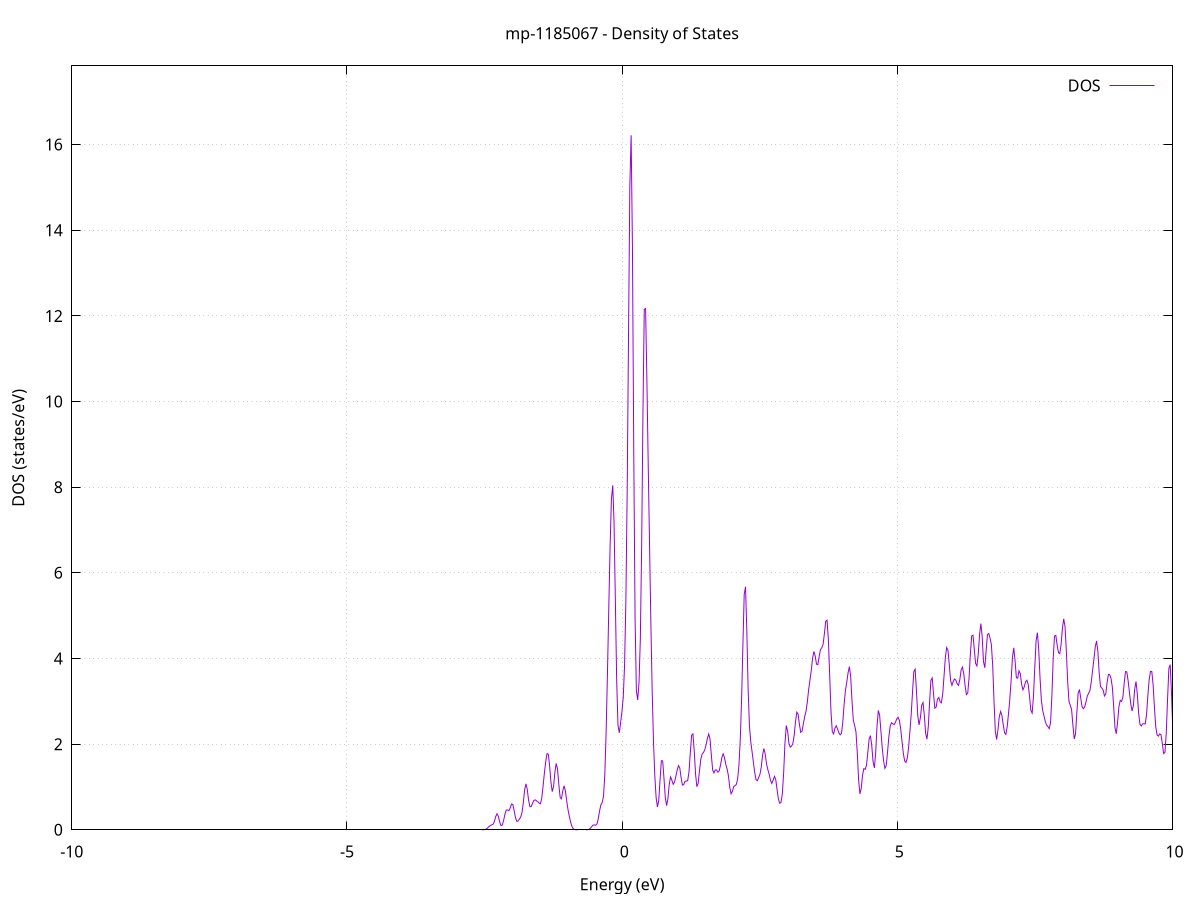 set title 'mp-1185067 - Density of States'
set xlabel 'Energy (eV)'
set ylabel 'DOS (states/eV)'
set grid
set xrange [-10:10]
set yrange [0:17.838]
set xzeroaxis lt -1
set terminal png size 800,600
set output 'mp-1185067_dos_gnuplot.png'
plot '-' using 1:2 with lines title 'DOS'
-33.760300 0.000000
-33.736400 0.000000
-33.712500 0.000000
-33.688600 0.000000
-33.664700 0.000000
-33.640800 0.000000
-33.616900 0.000000
-33.593000 0.000000
-33.569100 0.000000
-33.545300 0.000000
-33.521400 0.000000
-33.497500 0.000000
-33.473600 0.000000
-33.449700 0.000000
-33.425800 0.000000
-33.401900 0.000000
-33.378000 0.000000
-33.354100 0.000000
-33.330200 0.000000
-33.306400 0.000000
-33.282500 0.000000
-33.258600 0.000000
-33.234700 0.000000
-33.210800 0.000000
-33.186900 0.000000
-33.163000 0.000000
-33.139100 0.000000
-33.115200 0.000000
-33.091400 0.000000
-33.067500 0.000000
-33.043600 0.000000
-33.019700 0.000000
-32.995800 0.000000
-32.971900 0.000000
-32.948000 0.000000
-32.924100 0.000000
-32.900200 0.000000
-32.876300 0.000000
-32.852500 0.000000
-32.828600 0.000000
-32.804700 0.000000
-32.780800 0.000000
-32.756900 0.000000
-32.733000 0.000000
-32.709100 0.000000
-32.685200 0.000000
-32.661300 0.000000
-32.637400 0.000000
-32.613600 0.000000
-32.589700 0.000000
-32.565800 0.000000
-32.541900 0.000000
-32.518000 0.000000
-32.494100 0.000000
-32.470200 0.000000
-32.446300 0.000000
-32.422400 0.000000
-32.398500 0.000000
-32.374700 0.000000
-32.350800 0.000000
-32.326900 0.000000
-32.303000 0.000000
-32.279100 0.000000
-32.255200 0.000000
-32.231300 0.000000
-32.207400 0.000000
-32.183500 0.000000
-32.159600 0.000000
-32.135800 0.000000
-32.111900 0.000000
-32.088000 0.000000
-32.064100 0.000000
-32.040200 0.000000
-32.016300 0.000000
-31.992400 0.000000
-31.968500 0.000000
-31.944600 0.000000
-31.920700 0.000000
-31.896900 0.000000
-31.873000 0.000000
-31.849100 0.000000
-31.825200 0.000000
-31.801300 0.000000
-31.777400 0.000000
-31.753500 0.000000
-31.729600 0.000900
-31.705700 0.012700
-31.681800 0.117400
-31.658000 0.697300
-31.634100 2.663400
-31.610200 6.548500
-31.586300 10.370500
-31.562400 10.582100
-31.538500 6.957700
-31.514600 2.946700
-31.490700 0.803700
-31.466800 0.146400
-31.442900 0.082100
-31.419100 0.508900
-31.395200 2.509500
-31.371300 8.004000
-31.347400 16.488500
-31.323500 21.950200
-31.299600 18.887800
-31.275700 10.504100
-31.251800 3.773900
-31.227900 0.875300
-31.204000 0.130900
-31.180200 0.012600
-31.156300 0.000800
-31.132400 0.000000
-31.108500 0.000000
-31.084600 0.000000
-31.060700 0.000000
-31.036800 0.000000
-31.012900 0.000000
-30.989000 0.000000
-30.965100 0.000000
-30.941300 0.000000
-30.917400 0.000000
-30.893500 0.000000
-30.869600 0.000000
-30.845700 0.000000
-30.821800 0.000000
-30.797900 0.000000
-30.774000 0.000000
-30.750100 0.000000
-30.726300 0.000000
-30.702400 0.000000
-30.678500 0.000000
-30.654600 0.000000
-30.630700 0.000000
-30.606800 0.000000
-30.582900 0.000000
-30.559000 0.000000
-30.535100 0.000000
-30.511200 0.000000
-30.487400 0.000000
-30.463500 0.000000
-30.439600 0.000000
-30.415700 0.000000
-30.391800 0.000000
-30.367900 0.000000
-30.344000 0.000000
-30.320100 0.000000
-30.296200 0.000000
-30.272300 0.000000
-30.248500 0.000000
-30.224600 0.000000
-30.200700 0.000000
-30.176800 0.000000
-30.152900 0.000000
-30.129000 0.000000
-30.105100 0.000000
-30.081200 0.000000
-30.057300 0.000000
-30.033400 0.000000
-30.009600 0.000000
-29.985700 0.000000
-29.961800 0.000000
-29.937900 0.000000
-29.914000 0.000000
-29.890100 0.000000
-29.866200 0.000000
-29.842300 0.000000
-29.818400 0.000000
-29.794500 0.000000
-29.770700 0.000000
-29.746800 0.000000
-29.722900 0.000000
-29.699000 0.000000
-29.675100 0.000000
-29.651200 0.000000
-29.627300 0.000000
-29.603400 0.000000
-29.579500 0.000000
-29.555600 0.000000
-29.531800 0.000000
-29.507900 0.000000
-29.484000 0.000000
-29.460100 0.000000
-29.436200 0.000000
-29.412300 0.000000
-29.388400 0.000000
-29.364500 0.000000
-29.340600 0.000000
-29.316700 0.000000
-29.292900 0.000000
-29.269000 0.000000
-29.245100 0.000000
-29.221200 0.000000
-29.197300 0.000000
-29.173400 0.000000
-29.149500 0.000000
-29.125600 0.000000
-29.101700 0.000000
-29.077800 0.000000
-29.054000 0.000000
-29.030100 0.000000
-29.006200 0.000000
-28.982300 0.000000
-28.958400 0.000000
-28.934500 0.000000
-28.910600 0.000000
-28.886700 0.000000
-28.862800 0.000000
-28.838900 0.000000
-28.815100 0.000000
-28.791200 0.000000
-28.767300 0.000000
-28.743400 0.000000
-28.719500 0.000000
-28.695600 0.000000
-28.671700 0.000000
-28.647800 0.000000
-28.623900 0.000000
-28.600100 0.000000
-28.576200 0.000000
-28.552300 0.000000
-28.528400 0.000000
-28.504500 0.000000
-28.480600 0.000000
-28.456700 0.000000
-28.432800 0.000000
-28.408900 0.000000
-28.385000 0.000000
-28.361200 0.000000
-28.337300 0.000000
-28.313400 0.000000
-28.289500 0.000000
-28.265600 0.000000
-28.241700 0.000000
-28.217800 0.000000
-28.193900 0.000000
-28.170000 0.000000
-28.146100 0.000000
-28.122300 0.000000
-28.098400 0.000000
-28.074500 0.000000
-28.050600 0.000000
-28.026700 0.000000
-28.002800 0.000000
-27.978900 0.000000
-27.955000 0.000000
-27.931100 0.000000
-27.907200 0.000000
-27.883400 0.000000
-27.859500 0.000000
-27.835600 0.000000
-27.811700 0.000000
-27.787800 0.000000
-27.763900 0.000000
-27.740000 0.000000
-27.716100 0.000000
-27.692200 0.000000
-27.668300 0.000000
-27.644500 0.000000
-27.620600 0.000000
-27.596700 0.000000
-27.572800 0.000000
-27.548900 0.000000
-27.525000 0.000000
-27.501100 0.000000
-27.477200 0.000000
-27.453300 0.000000
-27.429400 0.000000
-27.405600 0.000000
-27.381700 0.000000
-27.357800 0.000000
-27.333900 0.000000
-27.310000 0.000000
-27.286100 0.000000
-27.262200 0.000000
-27.238300 0.000000
-27.214400 0.000000
-27.190500 0.000000
-27.166700 0.000000
-27.142800 0.000000
-27.118900 0.000000
-27.095000 0.000000
-27.071100 0.000000
-27.047200 0.000000
-27.023300 0.000000
-26.999400 0.000000
-26.975500 0.000000
-26.951600 0.000000
-26.927800 0.000000
-26.903900 0.000000
-26.880000 0.000000
-26.856100 0.000000
-26.832200 0.000000
-26.808300 0.000000
-26.784400 0.000000
-26.760500 0.000000
-26.736600 0.000000
-26.712700 0.000000
-26.688900 0.000000
-26.665000 0.000000
-26.641100 0.000000
-26.617200 0.000000
-26.593300 0.000000
-26.569400 0.000000
-26.545500 0.000000
-26.521600 0.000000
-26.497700 0.000000
-26.473900 0.000000
-26.450000 0.000000
-26.426100 0.000000
-26.402200 0.000000
-26.378300 0.000000
-26.354400 0.000000
-26.330500 0.000000
-26.306600 0.000000
-26.282700 0.000000
-26.258800 0.000000
-26.235000 0.000000
-26.211100 0.000000
-26.187200 0.000000
-26.163300 0.000000
-26.139400 0.000000
-26.115500 0.000000
-26.091600 0.000000
-26.067700 0.000000
-26.043800 0.000000
-26.019900 0.000000
-25.996100 0.000000
-25.972200 0.000000
-25.948300 0.000000
-25.924400 0.000000
-25.900500 0.000000
-25.876600 0.000000
-25.852700 0.000000
-25.828800 0.000000
-25.804900 0.000000
-25.781000 0.000000
-25.757200 0.000000
-25.733300 0.000000
-25.709400 0.000000
-25.685500 0.000000
-25.661600 0.000000
-25.637700 0.000000
-25.613800 0.000000
-25.589900 0.000000
-25.566000 0.000000
-25.542100 0.000000
-25.518300 0.000000
-25.494400 0.000000
-25.470500 0.000000
-25.446600 0.000000
-25.422700 0.000000
-25.398800 0.000000
-25.374900 0.000000
-25.351000 0.000000
-25.327100 0.000000
-25.303200 0.000000
-25.279400 0.000000
-25.255500 0.000000
-25.231600 0.000000
-25.207700 0.000000
-25.183800 0.000000
-25.159900 0.000000
-25.136000 0.000000
-25.112100 0.000000
-25.088200 0.000000
-25.064300 0.000000
-25.040500 0.000000
-25.016600 0.000000
-24.992700 0.000000
-24.968800 0.000000
-24.944900 0.000000
-24.921000 0.000000
-24.897100 0.000000
-24.873200 0.000000
-24.849300 0.000000
-24.825400 0.000000
-24.801600 0.000000
-24.777700 0.000000
-24.753800 0.000000
-24.729900 0.000000
-24.706000 0.000000
-24.682100 0.000000
-24.658200 0.000000
-24.634300 0.000000
-24.610400 0.000000
-24.586500 0.000000
-24.562700 0.000000
-24.538800 0.000000
-24.514900 0.000000
-24.491000 0.000000
-24.467100 0.000000
-24.443200 0.000000
-24.419300 0.000000
-24.395400 0.000000
-24.371500 0.000000
-24.347700 0.000000
-24.323800 0.000000
-24.299900 0.000000
-24.276000 0.000000
-24.252100 0.000000
-24.228200 0.000000
-24.204300 0.000000
-24.180400 0.000000
-24.156500 0.000000
-24.132600 0.000000
-24.108800 0.000000
-24.084900 0.000000
-24.061000 0.000000
-24.037100 0.000000
-24.013200 0.000000
-23.989300 0.000000
-23.965400 0.000000
-23.941500 0.000000
-23.917600 0.000000
-23.893700 0.000000
-23.869900 0.000000
-23.846000 0.000000
-23.822100 0.000000
-23.798200 0.000000
-23.774300 0.000000
-23.750400 0.000000
-23.726500 0.000000
-23.702600 0.000000
-23.678700 0.000000
-23.654800 0.000000
-23.631000 0.000000
-23.607100 0.000000
-23.583200 0.000000
-23.559300 0.000000
-23.535400 0.000000
-23.511500 0.000000
-23.487600 0.000000
-23.463700 0.000000
-23.439800 0.000000
-23.415900 0.000000
-23.392100 0.000000
-23.368200 0.000000
-23.344300 0.000000
-23.320400 0.000000
-23.296500 0.000000
-23.272600 0.000000
-23.248700 0.000000
-23.224800 0.000000
-23.200900 0.000000
-23.177000 0.000000
-23.153200 0.000000
-23.129300 0.000000
-23.105400 0.000000
-23.081500 0.000000
-23.057600 0.000000
-23.033700 0.000000
-23.009800 0.000000
-22.985900 0.000000
-22.962000 0.000000
-22.938100 0.000000
-22.914300 0.000000
-22.890400 0.000000
-22.866500 0.000000
-22.842600 0.000000
-22.818700 0.000000
-22.794800 0.000000
-22.770900 0.000000
-22.747000 0.000000
-22.723100 0.000000
-22.699200 0.000000
-22.675400 0.000000
-22.651500 0.000000
-22.627600 0.000000
-22.603700 0.000000
-22.579800 0.000000
-22.555900 0.000000
-22.532000 0.000000
-22.508100 0.000000
-22.484200 0.000000
-22.460300 0.000000
-22.436500 0.000000
-22.412600 0.000000
-22.388700 0.000000
-22.364800 0.000000
-22.340900 0.000000
-22.317000 0.000000
-22.293100 0.000000
-22.269200 0.000000
-22.245300 0.000000
-22.221500 0.000000
-22.197600 0.000000
-22.173700 0.000000
-22.149800 0.000000
-22.125900 0.000000
-22.102000 0.000000
-22.078100 0.000000
-22.054200 0.000000
-22.030300 0.000000
-22.006400 0.000000
-21.982600 0.000000
-21.958700 0.000000
-21.934800 0.000000
-21.910900 0.000000
-21.887000 0.000000
-21.863100 0.000000
-21.839200 0.000000
-21.815300 0.000000
-21.791400 0.000000
-21.767500 0.000000
-21.743700 0.000000
-21.719800 0.000000
-21.695900 0.000000
-21.672000 0.000000
-21.648100 0.000000
-21.624200 0.000000
-21.600300 0.000000
-21.576400 0.000000
-21.552500 0.000000
-21.528600 0.000000
-21.504800 0.000000
-21.480900 0.000000
-21.457000 0.000000
-21.433100 0.000000
-21.409200 0.000000
-21.385300 0.000000
-21.361400 0.000000
-21.337500 0.000000
-21.313600 0.000000
-21.289700 0.000000
-21.265900 0.000000
-21.242000 0.000000
-21.218100 0.000000
-21.194200 0.000000
-21.170300 0.000000
-21.146400 0.000000
-21.122500 0.000000
-21.098600 0.000000
-21.074700 0.000000
-21.050800 0.000000
-21.027000 0.000000
-21.003100 0.000000
-20.979200 0.000000
-20.955300 0.000000
-20.931400 0.000000
-20.907500 0.000000
-20.883600 0.000000
-20.859700 0.000000
-20.835800 0.000000
-20.811900 0.000000
-20.788100 0.000000
-20.764200 0.000000
-20.740300 0.000000
-20.716400 0.000000
-20.692500 0.000000
-20.668600 0.000000
-20.644700 0.000000
-20.620800 0.000000
-20.596900 0.000000
-20.573000 0.000000
-20.549200 0.000000
-20.525300 0.000000
-20.501400 0.000000
-20.477500 0.000000
-20.453600 0.000000
-20.429700 0.000000
-20.405800 0.000000
-20.381900 0.000000
-20.358000 0.000000
-20.334100 0.000000
-20.310300 0.000000
-20.286400 0.000000
-20.262500 0.000000
-20.238600 0.000000
-20.214700 0.000000
-20.190800 0.000000
-20.166900 0.000000
-20.143000 0.000000
-20.119100 0.000000
-20.095200 0.000000
-20.071400 0.000000
-20.047500 0.000000
-20.023600 0.000000
-19.999700 0.000000
-19.975800 0.000000
-19.951900 0.000000
-19.928000 0.000000
-19.904100 0.000000
-19.880200 0.000000
-19.856400 0.000000
-19.832500 0.000000
-19.808600 0.000000
-19.784700 0.000000
-19.760800 0.000000
-19.736900 0.000000
-19.713000 0.000000
-19.689100 0.000000
-19.665200 0.000000
-19.641300 0.000000
-19.617500 0.000000
-19.593600 0.000000
-19.569700 0.000000
-19.545800 0.000000
-19.521900 0.000000
-19.498000 0.000000
-19.474100 0.000000
-19.450200 0.000000
-19.426300 0.000000
-19.402400 0.000000
-19.378600 0.000000
-19.354700 0.000000
-19.330800 0.000000
-19.306900 0.000000
-19.283000 0.000000
-19.259100 0.000000
-19.235200 0.000000
-19.211300 0.000000
-19.187400 0.000000
-19.163500 0.000000
-19.139700 0.000000
-19.115800 0.000000
-19.091900 0.000000
-19.068000 0.000000
-19.044100 0.000000
-19.020200 0.000000
-18.996300 0.000000
-18.972400 0.000000
-18.948500 0.000000
-18.924600 0.000000
-18.900800 0.000000
-18.876900 0.000000
-18.853000 0.000000
-18.829100 0.000000
-18.805200 0.000000
-18.781300 0.000000
-18.757400 0.000000
-18.733500 0.000000
-18.709600 0.000000
-18.685700 0.000000
-18.661900 0.000000
-18.638000 0.000000
-18.614100 0.000000
-18.590200 0.000000
-18.566300 0.000000
-18.542400 0.000000
-18.518500 0.000000
-18.494600 0.000000
-18.470700 0.000000
-18.446800 0.000000
-18.423000 0.000000
-18.399100 0.000000
-18.375200 0.000000
-18.351300 0.000000
-18.327400 0.000000
-18.303500 0.000000
-18.279600 0.000000
-18.255700 0.000000
-18.231800 0.000000
-18.207900 0.000000
-18.184100 0.000000
-18.160200 0.000000
-18.136300 0.000000
-18.112400 0.000000
-18.088500 0.000000
-18.064600 0.000000
-18.040700 0.000000
-18.016800 0.000000
-17.992900 0.000000
-17.969000 0.000000
-17.945200 0.000000
-17.921300 0.000000
-17.897400 0.000000
-17.873500 0.000000
-17.849600 0.000000
-17.825700 0.000000
-17.801800 0.000000
-17.777900 0.000000
-17.754000 0.000000
-17.730200 0.000000
-17.706300 0.000000
-17.682400 0.000000
-17.658500 0.000000
-17.634600 0.000000
-17.610700 0.000000
-17.586800 0.000000
-17.562900 0.000000
-17.539000 0.000000
-17.515100 0.000000
-17.491300 0.000000
-17.467400 0.000000
-17.443500 0.000000
-17.419600 0.000000
-17.395700 0.000000
-17.371800 0.000000
-17.347900 0.000000
-17.324000 0.000000
-17.300100 0.000000
-17.276200 0.000000
-17.252400 0.000000
-17.228500 0.000000
-17.204600 0.000000
-17.180700 0.000000
-17.156800 0.000000
-17.132900 0.000000
-17.109000 0.000000
-17.085100 0.000000
-17.061200 0.000000
-17.037300 0.000000
-17.013500 0.000000
-16.989600 0.000000
-16.965700 0.000000
-16.941800 0.000000
-16.917900 0.000000
-16.894000 0.000000
-16.870100 0.000000
-16.846200 0.000000
-16.822300 0.000000
-16.798400 0.000000
-16.774600 0.000000
-16.750700 0.000000
-16.726800 0.000000
-16.702900 0.000000
-16.679000 0.000000
-16.655100 0.000000
-16.631200 0.000000
-16.607300 0.000000
-16.583400 0.000000
-16.559500 0.000000
-16.535700 0.000000
-16.511800 0.000000
-16.487900 0.000000
-16.464000 0.000000
-16.440100 0.000000
-16.416200 0.000000
-16.392300 0.000000
-16.368400 0.000000
-16.344500 0.000000
-16.320600 0.000000
-16.296800 0.000000
-16.272900 0.000000
-16.249000 0.000000
-16.225100 0.000000
-16.201200 0.000000
-16.177300 0.000000
-16.153400 0.000000
-16.129500 0.000000
-16.105600 0.000000
-16.081700 0.000000
-16.057900 0.000000
-16.034000 0.000000
-16.010100 0.000000
-15.986200 0.000000
-15.962300 0.000000
-15.938400 0.000000
-15.914500 0.000000
-15.890600 0.000000
-15.866700 0.000000
-15.842800 0.000000
-15.819000 0.000000
-15.795100 0.000000
-15.771200 0.000000
-15.747300 0.000000
-15.723400 0.000000
-15.699500 0.000000
-15.675600 0.000000
-15.651700 0.000000
-15.627800 0.000000
-15.604000 0.000000
-15.580100 0.000000
-15.556200 0.000000
-15.532300 0.000000
-15.508400 0.000000
-15.484500 0.000000
-15.460600 0.000000
-15.436700 0.000000
-15.412800 0.000000
-15.388900 0.000000
-15.365100 0.000200
-15.341200 0.002900
-15.317300 0.033500
-15.293400 0.250800
-15.269500 1.220100
-15.245600 3.867400
-15.221700 8.030700
-15.197800 11.161900
-15.173900 11.509200
-15.150000 12.200400
-15.126200 16.800200
-15.102300 21.682400
-15.078400 20.015300
-15.054500 12.300200
-15.030600 5.017800
-15.006700 1.722900
-14.982800 2.088800
-14.958900 5.846300
-14.935000 13.020500
-14.911100 21.826900
-14.887300 30.015300
-14.863400 37.818000
-14.839500 44.266400
-14.815600 43.045400
-14.791700 30.975400
-14.767800 15.464200
-14.743900 5.198000
-14.720000 1.159500
-14.696100 0.170300
-14.672200 0.016400
-14.648400 0.001000
-14.624500 0.000000
-14.600600 0.000000
-14.576700 0.000000
-14.552800 0.000000
-14.528900 0.000000
-14.505000 0.000000
-14.481100 0.000000
-14.457200 0.000000
-14.433300 0.000000
-14.409500 0.000000
-14.385600 0.000000
-14.361700 0.000000
-14.337800 0.000000
-14.313900 0.000000
-14.290000 0.000000
-14.266100 0.000000
-14.242200 0.000000
-14.218300 0.000000
-14.194400 0.000000
-14.170600 0.000000
-14.146700 0.000000
-14.122800 0.000000
-14.098900 0.000000
-14.075000 0.000000
-14.051100 0.000000
-14.027200 0.000000
-14.003300 0.000000
-13.979400 0.000000
-13.955500 0.000000
-13.931700 0.000000
-13.907800 0.000000
-13.883900 0.000000
-13.860000 0.000000
-13.836100 0.000000
-13.812200 0.000000
-13.788300 0.000000
-13.764400 0.000000
-13.740500 0.000000
-13.716600 0.000000
-13.692800 0.000000
-13.668900 0.000000
-13.645000 0.000000
-13.621100 0.000000
-13.597200 0.000000
-13.573300 0.000000
-13.549400 0.000000
-13.525500 0.000000
-13.501600 0.000000
-13.477800 0.000000
-13.453900 0.000000
-13.430000 0.000000
-13.406100 0.000000
-13.382200 0.000000
-13.358300 0.000000
-13.334400 0.000000
-13.310500 0.000000
-13.286600 0.000000
-13.262700 0.000000
-13.238900 0.000000
-13.215000 0.000000
-13.191100 0.000000
-13.167200 0.000000
-13.143300 0.000000
-13.119400 0.000000
-13.095500 0.000000
-13.071600 0.000000
-13.047700 0.000000
-13.023800 0.000000
-13.000000 0.000000
-12.976100 0.000000
-12.952200 0.000000
-12.928300 0.000000
-12.904400 0.000000
-12.880500 0.000000
-12.856600 0.000000
-12.832700 0.000000
-12.808800 0.000000
-12.784900 0.000000
-12.761100 0.000000
-12.737200 0.000000
-12.713300 0.000000
-12.689400 0.000000
-12.665500 0.000000
-12.641600 0.000000
-12.617700 0.000000
-12.593800 0.000000
-12.569900 0.000000
-12.546000 0.000000
-12.522200 0.000000
-12.498300 0.000000
-12.474400 0.000000
-12.450500 0.000000
-12.426600 0.000000
-12.402700 0.000000
-12.378800 0.000000
-12.354900 0.000000
-12.331000 0.000000
-12.307100 0.000000
-12.283300 0.000000
-12.259400 0.000000
-12.235500 0.000000
-12.211600 0.000000
-12.187700 0.000000
-12.163800 0.000000
-12.139900 0.000000
-12.116000 0.000000
-12.092100 0.000000
-12.068200 0.000000
-12.044400 0.000000
-12.020500 0.000000
-11.996600 0.000000
-11.972700 0.000000
-11.948800 0.000000
-11.924900 0.000000
-11.901000 0.000000
-11.877100 0.000000
-11.853200 0.000000
-11.829300 0.000000
-11.805500 0.000000
-11.781600 0.000000
-11.757700 0.000000
-11.733800 0.000000
-11.709900 0.000000
-11.686000 0.000000
-11.662100 0.000000
-11.638200 0.000000
-11.614300 0.000000
-11.590400 0.000000
-11.566600 0.000000
-11.542700 0.000000
-11.518800 0.000000
-11.494900 0.000000
-11.471000 0.000000
-11.447100 0.000000
-11.423200 0.000000
-11.399300 0.000000
-11.375400 0.000000
-11.351600 0.000000
-11.327700 0.000000
-11.303800 0.000000
-11.279900 0.000000
-11.256000 0.000000
-11.232100 0.000000
-11.208200 0.000000
-11.184300 0.000000
-11.160400 0.000000
-11.136500 0.000000
-11.112700 0.000000
-11.088800 0.000000
-11.064900 0.000000
-11.041000 0.000000
-11.017100 0.000000
-10.993200 0.000000
-10.969300 0.000000
-10.945400 0.000000
-10.921500 0.000000
-10.897600 0.000000
-10.873800 0.000000
-10.849900 0.000000
-10.826000 0.000000
-10.802100 0.000000
-10.778200 0.000000
-10.754300 0.000000
-10.730400 0.000000
-10.706500 0.000000
-10.682600 0.000000
-10.658700 0.000000
-10.634900 0.000000
-10.611000 0.000000
-10.587100 0.000000
-10.563200 0.000000
-10.539300 0.000000
-10.515400 0.000000
-10.491500 0.000000
-10.467600 0.000000
-10.443700 0.000000
-10.419800 0.000000
-10.396000 0.000000
-10.372100 0.000000
-10.348200 0.000000
-10.324300 0.000000
-10.300400 0.000000
-10.276500 0.000000
-10.252600 0.000000
-10.228700 0.000000
-10.204800 0.000000
-10.180900 0.000000
-10.157100 0.000000
-10.133200 0.000000
-10.109300 0.000000
-10.085400 0.000000
-10.061500 0.000000
-10.037600 0.000000
-10.013700 0.000000
-9.989800 0.000000
-9.965900 0.000000
-9.942000 0.000000
-9.918200 0.000000
-9.894300 0.000000
-9.870400 0.000000
-9.846500 0.000000
-9.822600 0.000000
-9.798700 0.000000
-9.774800 0.000000
-9.750900 0.000000
-9.727000 0.000000
-9.703100 0.000000
-9.679300 0.000000
-9.655400 0.000000
-9.631500 0.000000
-9.607600 0.000000
-9.583700 0.000000
-9.559800 0.000000
-9.535900 0.000000
-9.512000 0.000000
-9.488100 0.000000
-9.464200 0.000000
-9.440400 0.000000
-9.416500 0.000000
-9.392600 0.000000
-9.368700 0.000000
-9.344800 0.000000
-9.320900 0.000000
-9.297000 0.000000
-9.273100 0.000000
-9.249200 0.000000
-9.225300 0.000000
-9.201500 0.000000
-9.177600 0.000000
-9.153700 0.000000
-9.129800 0.000000
-9.105900 0.000000
-9.082000 0.000000
-9.058100 0.000000
-9.034200 0.000000
-9.010300 0.000000
-8.986500 0.000000
-8.962600 0.000000
-8.938700 0.000000
-8.914800 0.000000
-8.890900 0.000000
-8.867000 0.000000
-8.843100 0.000000
-8.819200 0.000000
-8.795300 0.000000
-8.771400 0.000000
-8.747600 0.000000
-8.723700 0.000000
-8.699800 0.000000
-8.675900 0.000000
-8.652000 0.000000
-8.628100 0.000000
-8.604200 0.000000
-8.580300 0.000000
-8.556400 0.000000
-8.532500 0.000000
-8.508700 0.000000
-8.484800 0.000000
-8.460900 0.000000
-8.437000 0.000000
-8.413100 0.000000
-8.389200 0.000000
-8.365300 0.000000
-8.341400 0.000000
-8.317500 0.000000
-8.293600 0.000000
-8.269800 0.000000
-8.245900 0.000000
-8.222000 0.000000
-8.198100 0.000000
-8.174200 0.000000
-8.150300 0.000000
-8.126400 0.000000
-8.102500 0.000000
-8.078600 0.000000
-8.054700 0.000000
-8.030900 0.000000
-8.007000 0.000000
-7.983100 0.000000
-7.959200 0.000000
-7.935300 0.000000
-7.911400 0.000000
-7.887500 0.000000
-7.863600 0.000000
-7.839700 0.000000
-7.815800 0.000000
-7.792000 0.000000
-7.768100 0.000000
-7.744200 0.000000
-7.720300 0.000000
-7.696400 0.000000
-7.672500 0.000000
-7.648600 0.000000
-7.624700 0.000000
-7.600800 0.000000
-7.576900 0.000000
-7.553100 0.000000
-7.529200 0.000000
-7.505300 0.000000
-7.481400 0.000000
-7.457500 0.000000
-7.433600 0.000000
-7.409700 0.000000
-7.385800 0.000000
-7.361900 0.000000
-7.338000 0.000000
-7.314200 0.000000
-7.290300 0.000000
-7.266400 0.000000
-7.242500 0.000000
-7.218600 0.000000
-7.194700 0.000000
-7.170800 0.000000
-7.146900 0.000000
-7.123000 0.000000
-7.099100 0.000000
-7.075300 0.000000
-7.051400 0.000000
-7.027500 0.000000
-7.003600 0.000000
-6.979700 0.000000
-6.955800 0.000000
-6.931900 0.000000
-6.908000 0.000000
-6.884100 0.000000
-6.860300 0.000000
-6.836400 0.000000
-6.812500 0.000000
-6.788600 0.000000
-6.764700 0.000000
-6.740800 0.000000
-6.716900 0.000000
-6.693000 0.000000
-6.669100 0.000000
-6.645200 0.000000
-6.621400 0.000000
-6.597500 0.000000
-6.573600 0.000000
-6.549700 0.000000
-6.525800 0.000000
-6.501900 0.000000
-6.478000 0.000000
-6.454100 0.000000
-6.430200 0.000000
-6.406300 0.000000
-6.382500 0.000000
-6.358600 0.000000
-6.334700 0.000000
-6.310800 0.000000
-6.286900 0.000000
-6.263000 0.000000
-6.239100 0.000000
-6.215200 0.000000
-6.191300 0.000000
-6.167400 0.000000
-6.143600 0.000000
-6.119700 0.000000
-6.095800 0.000000
-6.071900 0.000000
-6.048000 0.000000
-6.024100 0.000000
-6.000200 0.000000
-5.976300 0.000000
-5.952400 0.000000
-5.928500 0.000000
-5.904700 0.000000
-5.880800 0.000000
-5.856900 0.000000
-5.833000 0.000000
-5.809100 0.000000
-5.785200 0.000000
-5.761300 0.000000
-5.737400 0.000000
-5.713500 0.000000
-5.689600 0.000000
-5.665800 0.000000
-5.641900 0.000000
-5.618000 0.000000
-5.594100 0.000000
-5.570200 0.000000
-5.546300 0.000000
-5.522400 0.000000
-5.498500 0.000000
-5.474600 0.000000
-5.450700 0.000000
-5.426900 0.000000
-5.403000 0.000000
-5.379100 0.000000
-5.355200 0.000000
-5.331300 0.000000
-5.307400 0.000000
-5.283500 0.000000
-5.259600 0.000000
-5.235700 0.000000
-5.211800 0.000000
-5.188000 0.000000
-5.164100 0.000000
-5.140200 0.000000
-5.116300 0.000000
-5.092400 0.000000
-5.068500 0.000000
-5.044600 0.000000
-5.020700 0.000000
-4.996800 0.000000
-4.972900 0.000000
-4.949100 0.000000
-4.925200 0.000000
-4.901300 0.000000
-4.877400 0.000000
-4.853500 0.000000
-4.829600 0.000000
-4.805700 0.000000
-4.781800 0.000000
-4.757900 0.000000
-4.734100 0.000000
-4.710200 0.000000
-4.686300 0.000000
-4.662400 0.000000
-4.638500 0.000000
-4.614600 0.000000
-4.590700 0.000000
-4.566800 0.000000
-4.542900 0.000000
-4.519000 0.000000
-4.495200 0.000000
-4.471300 0.000000
-4.447400 0.000000
-4.423500 0.000000
-4.399600 0.000000
-4.375700 0.000000
-4.351800 0.000000
-4.327900 0.000000
-4.304000 0.000000
-4.280100 0.000000
-4.256300 0.000000
-4.232400 0.000000
-4.208500 0.000000
-4.184600 0.000000
-4.160700 0.000000
-4.136800 0.000000
-4.112900 0.000000
-4.089000 0.000000
-4.065100 0.000000
-4.041200 0.000000
-4.017400 0.000000
-3.993500 0.000000
-3.969600 0.000000
-3.945700 0.000000
-3.921800 0.000000
-3.897900 0.000000
-3.874000 0.000000
-3.850100 0.000000
-3.826200 0.000000
-3.802300 0.000000
-3.778500 0.000000
-3.754600 0.000000
-3.730700 0.000000
-3.706800 0.000000
-3.682900 0.000000
-3.659000 0.000000
-3.635100 0.000000
-3.611200 0.000000
-3.587300 0.000000
-3.563400 0.000000
-3.539600 0.000000
-3.515700 0.000000
-3.491800 0.000000
-3.467900 0.000000
-3.444000 0.000000
-3.420100 0.000000
-3.396200 0.000000
-3.372300 0.000000
-3.348400 0.000000
-3.324500 0.000000
-3.300700 0.000000
-3.276800 0.000000
-3.252900 0.000000
-3.229000 0.000000
-3.205100 0.000000
-3.181200 0.000000
-3.157300 0.000000
-3.133400 0.000000
-3.109500 0.000000
-3.085600 0.000000
-3.061800 0.000000
-3.037900 0.000000
-3.014000 0.000000
-2.990100 0.000000
-2.966200 0.000000
-2.942300 0.000000
-2.918400 0.000000
-2.894500 0.000000
-2.870600 0.000000
-2.846700 0.000000
-2.822900 0.000000
-2.799000 0.000000
-2.775100 0.000000
-2.751200 0.000000
-2.727300 0.000000
-2.703400 0.000000
-2.679500 0.000000
-2.655600 0.000000
-2.631700 0.000000
-2.607900 0.000000
-2.584000 0.000000
-2.560100 0.000000
-2.536200 0.000200
-2.512300 0.001500
-2.488400 0.006800
-2.464500 0.021300
-2.440600 0.046600
-2.416700 0.077000
-2.392800 0.102400
-2.369000 0.114800
-2.345100 0.129300
-2.321200 0.193200
-2.297300 0.308400
-2.273400 0.374900
-2.249500 0.313300
-2.225600 0.183500
-2.201700 0.097800
-2.177800 0.111300
-2.153900 0.217900
-2.130100 0.362600
-2.106200 0.458700
-2.082300 0.463000
-2.058400 0.445300
-2.034500 0.505500
-2.010600 0.601100
-1.986700 0.592600
-1.962800 0.451800
-1.938900 0.285500
-1.915000 0.197400
-1.891200 0.203400
-1.867300 0.249200
-1.843400 0.297500
-1.819500 0.400700
-1.795600 0.634800
-1.771700 0.931800
-1.747800 1.072400
-1.723900 0.941200
-1.700000 0.689200
-1.676100 0.538500
-1.652300 0.542200
-1.628400 0.618500
-1.604500 0.685200
-1.580600 0.698900
-1.556700 0.677200
-1.532800 0.656600
-1.508900 0.622100
-1.485000 0.607000
-1.461100 0.735100
-1.437200 1.014200
-1.413400 1.316400
-1.389500 1.585000
-1.365600 1.778100
-1.341700 1.764500
-1.317800 1.492700
-1.293900 1.111000
-1.270000 0.890600
-1.246100 1.010800
-1.222200 1.344200
-1.198300 1.549300
-1.174500 1.418600
-1.150600 1.060200
-1.126700 0.757100
-1.102800 0.723700
-1.078900 0.907700
-1.055000 1.026300
-1.031100 0.910000
-1.007200 0.672200
-0.983300 0.467600
-0.959400 0.312200
-0.935600 0.177400
-0.911700 0.075900
-0.887800 0.022800
-0.863900 0.004600
-0.840000 0.000600
-0.816100 0.000100
-0.792200 0.000000
-0.768300 0.000000
-0.744400 0.000000
-0.720500 0.000000
-0.696700 0.000000
-0.672800 0.000000
-0.648900 0.000300
-0.625000 0.002200
-0.601100 0.010800
-0.577200 0.034900
-0.553300 0.074500
-0.529400 0.108500
-0.505500 0.114100
-0.481700 0.104800
-0.457800 0.135000
-0.433900 0.256900
-0.410000 0.443100
-0.386100 0.582300
-0.362200 0.637600
-0.338300 0.784700
-0.314400 1.303600
-0.290500 2.309600
-0.266600 3.667300
-0.242800 5.169500
-0.218900 6.615700
-0.195000 7.721100
-0.171100 8.042800
-0.147200 7.179800
-0.123300 5.349700
-0.099400 3.490700
-0.075500 2.438400
-0.051600 2.265800
-0.027700 2.501900
-0.003900 2.757800
0.020000 3.088900
0.043900 3.838100
0.067800 5.354200
0.091700 7.916700
0.115600 11.492300
0.139500 15.024500
0.163400 16.216700
0.187300 13.584100
0.211200 8.792400
0.235000 4.932300
0.258900 3.243100
0.282800 3.032600
0.306700 3.443800
0.330600 4.451000
0.354500 6.620600
0.378400 9.775300
0.402300 12.152900
0.426200 12.172500
0.450100 10.470200
0.473900 8.512400
0.497800 6.668700
0.521700 4.840900
0.545600 3.239800
0.569500 2.058900
0.593400 1.262200
0.617300 0.753400
0.641200 0.531300
0.665100 0.683600
0.689000 1.169700
0.712800 1.613800
0.736700 1.606600
0.760600 1.192500
0.784500 0.744800
0.808400 0.563500
0.832300 0.732000
0.856200 1.064100
0.880100 1.233900
0.904000 1.156400
0.927900 1.061500
0.951700 1.112100
0.975600 1.247600
0.999500 1.393400
1.023400 1.498000
1.047300 1.444100
1.071200 1.220800
1.095100 1.043600
1.119000 1.054200
1.142900 1.132500
1.166800 1.139400
1.190600 1.145300
1.214500 1.352600
1.238400 1.799200
1.262300 2.208200
1.286200 2.240000
1.310100 1.838000
1.334000 1.298300
1.357900 1.006000
1.381800 1.089500
1.405700 1.383100
1.429500 1.649300
1.453400 1.769000
1.477300 1.803900
1.501200 1.866900
1.525100 1.982700
1.549000 2.131100
1.572900 2.236800
1.596800 2.119300
1.620700 1.740100
1.644600 1.396100
1.668400 1.327400
1.692300 1.398300
1.716200 1.395900
1.740100 1.343500
1.764000 1.376600
1.787900 1.515100
1.811800 1.686700
1.835700 1.772700
1.859600 1.683400
1.883400 1.525300
1.907300 1.419300
1.931200 1.260500
1.955100 0.998000
1.979000 0.839800
2.002900 0.895900
2.026800 1.002200
2.050700 1.032700
2.074600 1.056600
2.098500 1.186100
2.122300 1.511700
2.146200 2.108700
2.170100 3.032700
2.194000 4.306000
2.217900 5.495100
2.241800 5.676400
2.265700 4.628100
2.289600 3.267700
2.313500 2.417300
2.337400 2.050700
2.361200 1.819000
2.385100 1.577100
2.409000 1.339900
2.432900 1.170000
2.456800 1.145800
2.480700 1.220100
2.504600 1.298500
2.528500 1.466800
2.552400 1.750900
2.576300 1.898000
2.600100 1.763100
2.624000 1.538000
2.647900 1.402700
2.671800 1.297100
2.695700 1.154800
2.719600 1.082000
2.743500 1.157200
2.767400 1.246900
2.791300 1.169200
2.815200 0.936200
2.839000 0.716800
2.862900 0.618400
2.886800 0.640900
2.910700 0.837300
2.934600 1.332600
2.958500 2.023000
2.982400 2.432600
3.006300 2.308900
3.030200 2.023900
3.054100 1.928500
3.077900 1.951900
3.101800 2.014800
3.125700 2.205200
3.149600 2.518900
3.173500 2.746200
3.197400 2.699900
3.221300 2.458500
3.245200 2.275400
3.269100 2.303000
3.293000 2.478900
3.316800 2.643600
3.340700 2.766800
3.364600 2.980500
3.388500 3.269700
3.412400 3.493200
3.436300 3.716600
3.460200 4.005000
3.484100 4.165100
3.508000 4.058400
3.531900 3.865700
3.555700 3.858100
3.579600 4.044800
3.603500 4.208000
3.627400 4.251200
3.651300 4.329200
3.675200 4.582500
3.699100 4.870900
3.723000 4.894200
3.746900 4.449400
3.770800 3.607500
3.794600 2.760700
3.818500 2.291100
3.842400 2.238900
3.866300 2.371700
3.890200 2.428400
3.914100 2.351000
3.938000 2.264300
3.961900 2.217300
3.985800 2.252000
4.009600 2.512700
4.033500 2.933700
4.057400 3.253800
4.081300 3.447000
4.105200 3.665900
4.129100 3.808300
4.153000 3.569200
4.176900 2.996100
4.200800 2.554400
4.224700 2.436700
4.248500 2.286300
4.272400 1.798100
4.296300 1.170600
4.320200 0.838200
4.344100 0.963400
4.368000 1.277500
4.391900 1.428300
4.415800 1.412200
4.439700 1.503100
4.463600 1.802300
4.487400 2.113200
4.511300 2.198100
4.535200 1.970100
4.559100 1.590200
4.583000 1.444900
4.606900 1.794600
4.630800 2.413400
4.654700 2.785900
4.678600 2.676800
4.702500 2.293300
4.726300 1.911100
4.750200 1.613200
4.774100 1.434100
4.798000 1.496600
4.821900 1.804200
4.845800 2.165900
4.869700 2.415200
4.893600 2.499800
4.917500 2.473600
4.941400 2.457100
4.965200 2.507800
4.989100 2.588000
5.013000 2.629000
5.036900 2.556800
5.060800 2.356200
5.084700 2.074400
5.108600 1.789500
5.132500 1.608900
5.156400 1.570800
5.180300 1.665200
5.204100 1.917300
5.228000 2.280100
5.251900 2.691200
5.275800 3.205000
5.299700 3.697000
5.323600 3.750600
5.347500 3.249700
5.371400 2.664300
5.395300 2.450000
5.419200 2.619700
5.443000 2.908400
5.466900 2.971500
5.490800 2.667100
5.514700 2.255100
5.538600 2.115600
5.562500 2.402900
5.586400 2.983200
5.610300 3.490200
5.634200 3.545300
5.658100 3.171500
5.681900 2.838900
5.705800 2.866300
5.729700 3.053000
5.753600 3.090200
5.777500 2.986700
5.801400 2.964700
5.825300 3.177700
5.849200 3.597000
5.873100 4.028700
5.897000 4.255900
5.920800 4.187400
5.944700 3.850400
5.968600 3.479600
5.992500 3.373400
6.016400 3.466900
6.040300 3.522500
6.064200 3.491200
6.088100 3.408500
6.112000 3.371500
6.135800 3.509100
6.159700 3.729900
6.183600 3.798500
6.207500 3.640000
6.231400 3.364700
6.255300 3.157000
6.279200 3.189700
6.303100 3.542900
6.327000 4.098800
6.350900 4.525500
6.374700 4.542900
6.398600 4.215500
6.422500 3.883600
6.446400 3.826200
6.470300 4.095800
6.494200 4.554200
6.518100 4.815000
6.542000 4.508300
6.565900 3.925600
6.589800 3.782900
6.613600 4.185000
6.637500 4.556500
6.661400 4.582900
6.685300 4.475800
6.709200 4.318200
6.733100 3.837500
6.757000 3.004700
6.780900 2.296500
6.804800 2.107600
6.828700 2.337200
6.852500 2.638400
6.876400 2.763500
6.900300 2.668300
6.924200 2.458400
6.948100 2.269800
6.972000 2.225300
6.995900 2.401200
7.019800 2.709000
7.043700 3.040200
7.067600 3.480700
7.091400 4.014400
7.115300 4.249500
7.139200 3.950900
7.163100 3.552500
7.187000 3.538400
7.210900 3.712000
7.234800 3.647500
7.258700 3.394500
7.282600 3.266800
7.306500 3.339700
7.330300 3.454300
7.354200 3.492500
7.378100 3.398800
7.402000 3.119200
7.425900 2.788200
7.449800 2.725700
7.473700 3.107800
7.497600 3.788700
7.521500 4.414500
7.545400 4.601900
7.569200 4.209600
7.593100 3.543900
7.617000 3.031000
7.640900 2.790300
7.664800 2.659100
7.688700 2.525100
7.712600 2.443900
7.736500 2.408900
7.760400 2.361000
7.784300 2.500200
7.808100 3.116900
7.832000 3.987200
7.855900 4.523000
7.879800 4.537700
7.903700 4.318400
7.927600 4.136700
7.951500 4.111900
7.975400 4.325700
7.999300 4.699400
8.023200 4.924800
8.047000 4.747600
8.070900 4.179200
8.094800 3.470400
8.118700 3.004400
8.142600 2.907300
8.166500 2.809200
8.190400 2.442300
8.214300 2.121100
8.238200 2.240000
8.262000 2.736300
8.285900 3.191000
8.309800 3.275100
8.333700 3.066100
8.357600 2.870300
8.381500 2.826500
8.405400 2.874100
8.429300 2.989400
8.453200 3.127600
8.477100 3.187800
8.500900 3.257100
8.524800 3.461900
8.548700 3.725100
8.572600 3.988400
8.596500 4.270100
8.620400 4.409000
8.644300 4.162500
8.668200 3.659800
8.692100 3.341400
8.716000 3.311900
8.739800 3.263400
8.763700 3.124200
8.787600 3.171600
8.811500 3.439200
8.835400 3.627900
8.859300 3.621400
8.883200 3.533200
8.907100 3.330400
8.931000 2.883200
8.954900 2.382700
8.978700 2.241500
9.002600 2.518800
9.026500 2.877400
9.050400 3.022700
9.074300 2.997500
9.098200 3.096500
9.122100 3.420900
9.146000 3.694500
9.169900 3.687900
9.193800 3.477700
9.217600 3.209800
9.241500 2.941900
9.265400 2.771200
9.289300 2.900100
9.313200 3.286800
9.337100 3.461800
9.361000 3.162200
9.384900 2.714300
9.408800 2.463500
9.432700 2.423700
9.456500 2.472200
9.480400 2.476200
9.504300 2.470800
9.528200 2.686600
9.552100 3.125700
9.576000 3.504200
9.599900 3.698500
9.623800 3.695900
9.647700 3.386000
9.671600 2.853100
9.695400 2.412900
9.719300 2.215400
9.743200 2.186900
9.767100 2.237900
9.791000 2.221100
9.814900 2.015700
9.838800 1.780000
9.862700 1.806500
9.886600 2.262000
9.910500 3.059900
9.934300 3.771700
9.958200 3.856300
9.982100 3.185300
10.006000 2.272300
10.029900 1.767700
10.053800 1.755100
10.077700 1.863600
10.101600 1.942200
10.125500 2.144000
10.149400 2.496300
10.173200 2.779100
10.197100 2.786500
10.221000 2.604300
10.244900 2.424000
10.268800 2.242700
10.292700 2.152400
10.316600 2.454400
10.340500 3.155100
10.364400 3.826500
10.388300 4.024200
10.412100 3.572700
10.436000 2.730000
10.459900 2.129600
10.483800 2.128000
10.507700 2.479100
10.531600 2.823900
10.555500 3.024600
10.579400 3.131200
10.603300 3.303300
10.627100 3.534400
10.651000 3.570700
10.674900 3.364800
10.698800 3.167600
10.722700 3.062700
10.746600 2.953400
10.770500 2.865400
10.794400 2.852500
10.818300 2.826300
10.842200 2.750900
10.866000 2.824600
10.889900 3.225300
10.913800 3.742900
10.937700 3.920700
10.961600 3.716300
10.985500 3.579400
11.009400 3.595500
11.033300 3.265600
11.057200 2.399500
11.081100 1.477100
11.104900 0.978200
11.128800 0.915600
11.152700 1.023000
11.176600 1.104700
11.200500 1.125900
11.224400 1.113500
11.248300 1.162000
11.272200 1.351800
11.296100 1.583100
11.320000 1.741100
11.343800 1.918400
11.367700 2.160200
11.391600 2.230700
11.415500 2.000500
11.439400 1.705800
11.463300 1.544200
11.487200 1.446600
11.511100 1.306400
11.535000 1.126800
11.558900 1.025400
11.582700 1.122200
11.606600 1.309300
11.630500 1.341300
11.654400 1.165000
11.678300 0.909500
11.702200 0.675200
11.726100 0.492400
11.750000 0.353000
11.773900 0.240400
11.797800 0.171800
11.821600 0.166400
11.845500 0.189500
11.869400 0.176600
11.893300 0.114100
11.917200 0.048700
11.941100 0.013500
11.965000 0.002400
11.988900 0.000300
12.012800 0.000000
12.036700 0.000000
12.060500 0.000000
12.084400 0.000000
12.108300 0.000000
12.132200 0.000000
12.156100 0.000000
12.180000 0.000000
12.203900 0.000000
12.227800 0.000000
12.251700 0.000000
12.275600 0.000000
12.299400 0.000000
12.323300 0.000000
12.347200 0.000000
12.371100 0.000000
12.395000 0.000000
12.418900 0.000000
12.442800 0.000000
12.466700 0.000000
12.490600 0.000000
12.514500 0.000000
12.538300 0.000000
12.562200 0.000000
12.586100 0.000000
12.610000 0.000000
12.633900 0.000000
12.657800 0.000000
12.681700 0.000000
12.705600 0.000000
12.729500 0.000000
12.753300 0.000000
12.777200 0.000000
12.801100 0.000000
12.825000 0.000000
12.848900 0.000000
12.872800 0.000000
12.896700 0.000000
12.920600 0.000000
12.944500 0.000000
12.968400 0.000000
12.992200 0.000000
13.016100 0.000000
13.040000 0.000000
13.063900 0.000000
13.087800 0.000000
13.111700 0.000000
13.135600 0.000000
13.159500 0.000000
13.183400 0.000000
13.207300 0.000000
13.231100 0.000000
13.255000 0.000000
13.278900 0.000000
13.302800 0.000000
13.326700 0.000000
13.350600 0.000000
13.374500 0.000000
13.398400 0.000000
13.422300 0.000000
13.446200 0.000000
13.470000 0.000000
13.493900 0.000000
13.517800 0.000000
13.541700 0.000000
13.565600 0.000000
13.589500 0.000000
13.613400 0.000000
13.637300 0.000000
13.661200 0.000000
13.685100 0.000000
13.708900 0.000000
13.732800 0.000000
13.756700 0.000000
13.780600 0.000000
13.804500 0.000000
13.828400 0.000000
13.852300 0.000000
13.876200 0.000000
13.900100 0.000000
13.924000 0.000000
13.947800 0.000000
13.971700 0.000000
13.995600 0.000000
14.019500 0.000000
e

